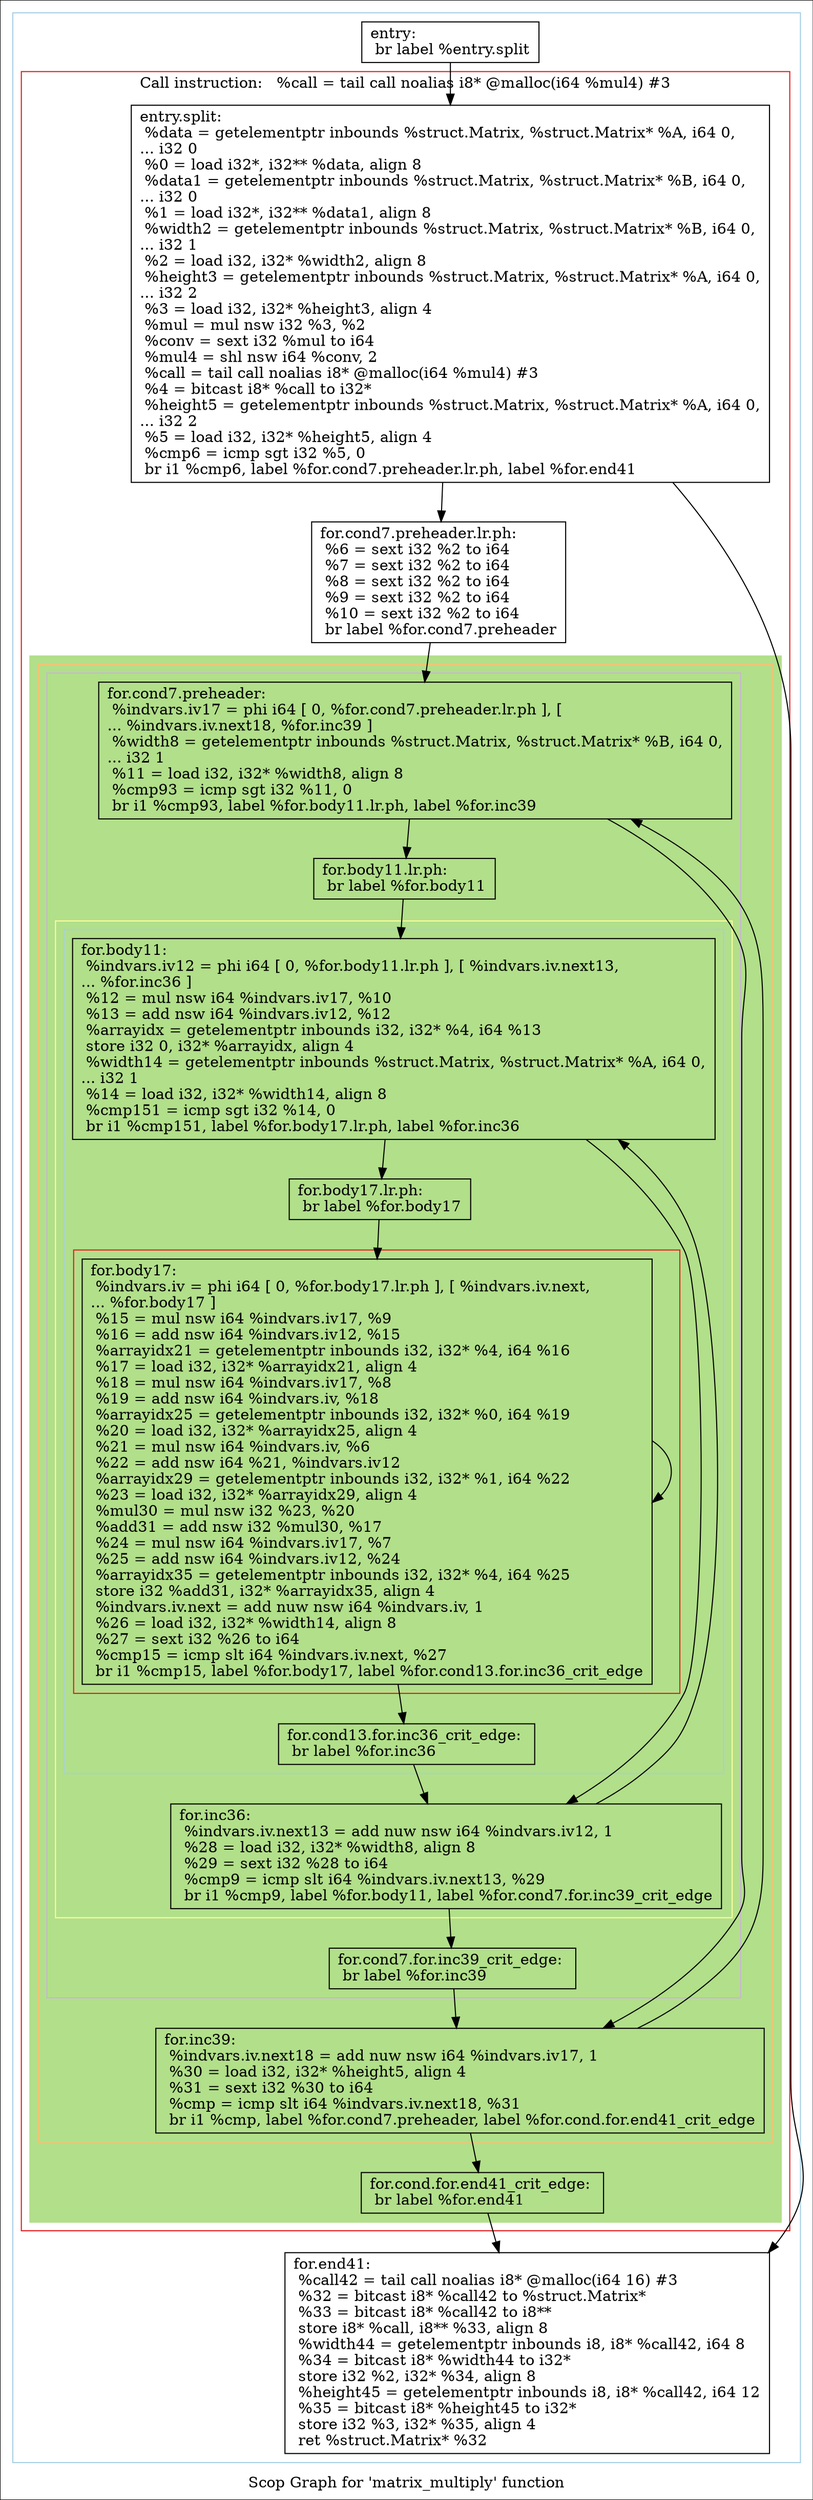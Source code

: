 digraph "Scop Graph for 'matrix_multiply' function" {
	label="Scop Graph for 'matrix_multiply' function";

	Node0x5082840 [shape=record,label="{entry:\l  br label %entry.split\l}"];
	Node0x5082840 -> Node0x50699f0;
	Node0x50699f0 [shape=record,label="{entry.split:                                      \l  %data = getelementptr inbounds %struct.Matrix, %struct.Matrix* %A, i64 0,\l... i32 0\l  %0 = load i32*, i32** %data, align 8\l  %data1 = getelementptr inbounds %struct.Matrix, %struct.Matrix* %B, i64 0,\l... i32 0\l  %1 = load i32*, i32** %data1, align 8\l  %width2 = getelementptr inbounds %struct.Matrix, %struct.Matrix* %B, i64 0,\l... i32 1\l  %2 = load i32, i32* %width2, align 8\l  %height3 = getelementptr inbounds %struct.Matrix, %struct.Matrix* %A, i64 0,\l... i32 2\l  %3 = load i32, i32* %height3, align 4\l  %mul = mul nsw i32 %3, %2\l  %conv = sext i32 %mul to i64\l  %mul4 = shl nsw i64 %conv, 2\l  %call = tail call noalias i8* @malloc(i64 %mul4) #3\l  %4 = bitcast i8* %call to i32*\l  %height5 = getelementptr inbounds %struct.Matrix, %struct.Matrix* %A, i64 0,\l... i32 2\l  %5 = load i32, i32* %height5, align 4\l  %cmp6 = icmp sgt i32 %5, 0\l  br i1 %cmp6, label %for.cond7.preheader.lr.ph, label %for.end41\l}"];
	Node0x50699f0 -> Node0x5078520;
	Node0x50699f0 -> Node0x5081f70;
	Node0x5078520 [shape=record,label="{for.cond7.preheader.lr.ph:                        \l  %6 = sext i32 %2 to i64\l  %7 = sext i32 %2 to i64\l  %8 = sext i32 %2 to i64\l  %9 = sext i32 %2 to i64\l  %10 = sext i32 %2 to i64\l  br label %for.cond7.preheader\l}"];
	Node0x5078520 -> Node0x5081f90;
	Node0x5081f90 [shape=record,label="{for.cond7.preheader:                              \l  %indvars.iv17 = phi i64 [ 0, %for.cond7.preheader.lr.ph ], [\l... %indvars.iv.next18, %for.inc39 ]\l  %width8 = getelementptr inbounds %struct.Matrix, %struct.Matrix* %B, i64 0,\l... i32 1\l  %11 = load i32, i32* %width8, align 8\l  %cmp93 = icmp sgt i32 %11, 0\l  br i1 %cmp93, label %for.body11.lr.ph, label %for.inc39\l}"];
	Node0x5081f90 -> Node0x5082910;
	Node0x5081f90 -> Node0x507fa00;
	Node0x5082910 [shape=record,label="{for.body11.lr.ph:                                 \l  br label %for.body11\l}"];
	Node0x5082910 -> Node0x50828f0;
	Node0x50828f0 [shape=record,label="{for.body11:                                       \l  %indvars.iv12 = phi i64 [ 0, %for.body11.lr.ph ], [ %indvars.iv.next13,\l... %for.inc36 ]\l  %12 = mul nsw i64 %indvars.iv17, %10\l  %13 = add nsw i64 %indvars.iv12, %12\l  %arrayidx = getelementptr inbounds i32, i32* %4, i64 %13\l  store i32 0, i32* %arrayidx, align 4\l  %width14 = getelementptr inbounds %struct.Matrix, %struct.Matrix* %A, i64 0,\l... i32 1\l  %14 = load i32, i32* %width14, align 8\l  %cmp151 = icmp sgt i32 %14, 0\l  br i1 %cmp151, label %for.body17.lr.ph, label %for.inc36\l}"];
	Node0x50828f0 -> Node0x5081ab0;
	Node0x50828f0 -> Node0x5081ad0;
	Node0x5081ab0 [shape=record,label="{for.body17.lr.ph:                                 \l  br label %for.body17\l}"];
	Node0x5081ab0 -> Node0x507f4e0;
	Node0x507f4e0 [shape=record,label="{for.body17:                                       \l  %indvars.iv = phi i64 [ 0, %for.body17.lr.ph ], [ %indvars.iv.next,\l... %for.body17 ]\l  %15 = mul nsw i64 %indvars.iv17, %9\l  %16 = add nsw i64 %indvars.iv12, %15\l  %arrayidx21 = getelementptr inbounds i32, i32* %4, i64 %16\l  %17 = load i32, i32* %arrayidx21, align 4\l  %18 = mul nsw i64 %indvars.iv17, %8\l  %19 = add nsw i64 %indvars.iv, %18\l  %arrayidx25 = getelementptr inbounds i32, i32* %0, i64 %19\l  %20 = load i32, i32* %arrayidx25, align 4\l  %21 = mul nsw i64 %indvars.iv, %6\l  %22 = add nsw i64 %21, %indvars.iv12\l  %arrayidx29 = getelementptr inbounds i32, i32* %1, i64 %22\l  %23 = load i32, i32* %arrayidx29, align 4\l  %mul30 = mul nsw i32 %23, %20\l  %add31 = add nsw i32 %mul30, %17\l  %24 = mul nsw i64 %indvars.iv17, %7\l  %25 = add nsw i64 %indvars.iv12, %24\l  %arrayidx35 = getelementptr inbounds i32, i32* %4, i64 %25\l  store i32 %add31, i32* %arrayidx35, align 4\l  %indvars.iv.next = add nuw nsw i64 %indvars.iv, 1\l  %26 = load i32, i32* %width14, align 8\l  %27 = sext i32 %26 to i64\l  %cmp15 = icmp slt i64 %indvars.iv.next, %27\l  br i1 %cmp15, label %for.body17, label %for.cond13.for.inc36_crit_edge\l}"];
	Node0x507f4e0 -> Node0x507f4e0[constraint=false];
	Node0x507f4e0 -> Node0x50828c0;
	Node0x50828c0 [shape=record,label="{for.cond13.for.inc36_crit_edge:                   \l  br label %for.inc36\l}"];
	Node0x50828c0 -> Node0x5081ad0;
	Node0x5081ad0 [shape=record,label="{for.inc36:                                        \l  %indvars.iv.next13 = add nuw nsw i64 %indvars.iv12, 1\l  %28 = load i32, i32* %width8, align 8\l  %29 = sext i32 %28 to i64\l  %cmp9 = icmp slt i64 %indvars.iv.next13, %29\l  br i1 %cmp9, label %for.body11, label %for.cond7.for.inc39_crit_edge\l}"];
	Node0x5081ad0 -> Node0x50828f0[constraint=false];
	Node0x5081ad0 -> Node0x5078600;
	Node0x5078600 [shape=record,label="{for.cond7.for.inc39_crit_edge:                    \l  br label %for.inc39\l}"];
	Node0x5078600 -> Node0x507fa00;
	Node0x507fa00 [shape=record,label="{for.inc39:                                        \l  %indvars.iv.next18 = add nuw nsw i64 %indvars.iv17, 1\l  %30 = load i32, i32* %height5, align 4\l  %31 = sext i32 %30 to i64\l  %cmp = icmp slt i64 %indvars.iv.next18, %31\l  br i1 %cmp, label %for.cond7.preheader, label %for.cond.for.end41_crit_edge\l}"];
	Node0x507fa00 -> Node0x5081f90[constraint=false];
	Node0x507fa00 -> Node0x5078010;
	Node0x5078010 [shape=record,label="{for.cond.for.end41_crit_edge:                     \l  br label %for.end41\l}"];
	Node0x5078010 -> Node0x5081f70;
	Node0x5081f70 [shape=record,label="{for.end41:                                        \l  %call42 = tail call noalias i8* @malloc(i64 16) #3\l  %32 = bitcast i8* %call42 to %struct.Matrix*\l  %33 = bitcast i8* %call42 to i8**\l  store i8* %call, i8** %33, align 8\l  %width44 = getelementptr inbounds i8, i8* %call42, i64 8\l  %34 = bitcast i8* %width44 to i32*\l  store i32 %2, i32* %34, align 8\l  %height45 = getelementptr inbounds i8, i8* %call42, i64 12\l  %35 = bitcast i8* %height45 to i32*\l  store i32 %3, i32* %35, align 4\l  ret %struct.Matrix* %32\l}"];
	colorscheme = "paired12"
        subgraph cluster_0x5069e20 {
          label = "";
          style = solid;
          color = 1
          subgraph cluster_0x5076be0 {
            label = "Call instruction:   %call = tail call noalias i8* @malloc(i64 %mul4) #3";
            style = solid;
            color = 6
            subgraph cluster_0x5081ef0 {
              label = "";
              style = filled;
              color = 3              subgraph cluster_0x5076b60 {
                label = "";
                style = solid;
                color = 7
                subgraph cluster_0x5076ae0 {
                  label = "";
                  style = solid;
                  color = 9
                  subgraph cluster_0x5076a60 {
                    label = "";
                    style = solid;
                    color = 11
                    subgraph cluster_0x5069b30 {
                      label = "";
                      style = solid;
                      color = 1
                      subgraph cluster_0x5069ab0 {
                        label = "";
                        style = solid;
                        color = 6
                        Node0x507f4e0;
                      }
                      Node0x50828f0;
                      Node0x5081ab0;
                      Node0x50828c0;
                    }
                    Node0x5081ad0;
                  }
                  Node0x5081f90;
                  Node0x5082910;
                  Node0x5078600;
                }
                Node0x507fa00;
              }
              Node0x5078010;
            }
            Node0x50699f0;
            Node0x5078520;
          }
          Node0x5082840;
          Node0x5081f70;
        }
}
